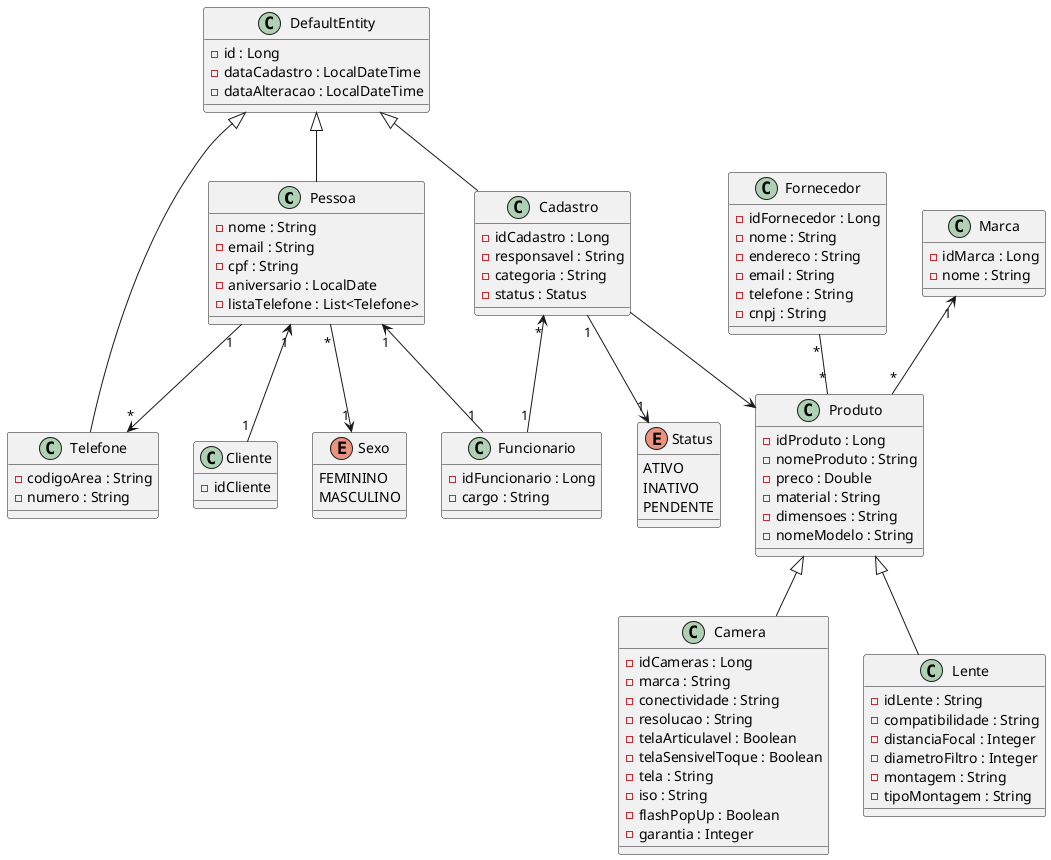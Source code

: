 @startuml ecommerce
class Pessoa{
  - nome : String
  - email : String
  - cpf : String
  - aniversario : LocalDate
  - listaTelefone : List<Telefone>
}

Pessoa "1" --> "*" Telefone

class Cadastro{
  - idCadastro : Long
  - responsavel : String
  - categoria : String
  - status : Status 
}

DefaultEntity <|-- Cadastro

Enum Status{
  ATIVO
  INATIVO
  PENDENTE
}

Cadastro "1" --> "1" Status
Cadastro "*" <-- "1" Funcionario
Cadastro --> Produto

class Funcionario{
  - idFuncionario : Long
  - cargo : String 
}

class Cliente{
  - idCliente
}

Pessoa "1" <-- "1" Funcionario
Pessoa "1" <-- "1" Cliente

Enum Sexo{
  FEMININO
  MASCULINO
}

Pessoa "*"-->"1" Sexo

class Fornecedor{
  - idFornecedor : Long
  - nome : String
  - endereco : String 
  - email : String
  - telefone : String
  - cnpj : String
}

class Produto{
  - idProduto : Long
  - nomeProduto : String
  - preco : Double
  - material : String
  - dimensoes : String
  - nomeModelo : String
}

class Camera{
  - idCameras : Long
  - marca : String
  - conectividade : String
  - resolucao : String
  - telaArticulavel : Boolean
  - telaSensivelToque : Boolean
  - tela : String
  - iso : String
  - flashPopUp : Boolean
  - garantia : Integer
}

class Marca{
  - idMarca : Long
  - nome : String
}

Marca "1" <-- "*" Produto

class Lente{
  - idLente : String
  - compatibilidade : String
  - distanciaFocal : Integer
  - diametroFiltro : Integer
  - montagem : String
  - tipoMontagem : String
}

class DefaultEntity{
  - id : Long
  - dataCadastro : LocalDateTime
  - dataAlteracao : LocalDateTime
}

class Telefone{
  - codigoArea : String
  - numero : String
}

DefaultEntity <|-- Telefone
DefaultEntity <|-- Pessoa

Fornecedor "*" -- "*" Produto
Produto <|-- Camera
Produto <|-- Lente
@enduml